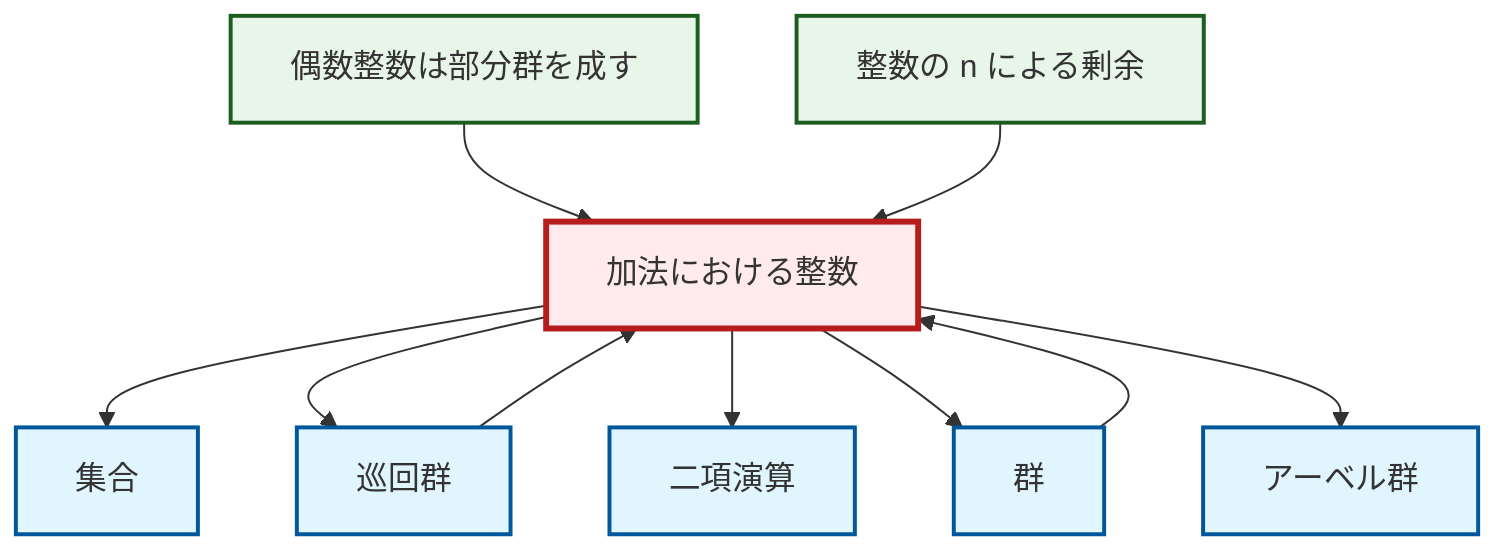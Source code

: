 graph TD
    classDef definition fill:#e1f5fe,stroke:#01579b,stroke-width:2px
    classDef theorem fill:#f3e5f5,stroke:#4a148c,stroke-width:2px
    classDef axiom fill:#fff3e0,stroke:#e65100,stroke-width:2px
    classDef example fill:#e8f5e9,stroke:#1b5e20,stroke-width:2px
    classDef current fill:#ffebee,stroke:#b71c1c,stroke-width:3px
    ex-integers-addition["加法における整数"]:::example
    def-binary-operation["二項演算"]:::definition
    def-cyclic-group["巡回群"]:::definition
    ex-quotient-integers-mod-n["整数の n による剰余"]:::example
    def-abelian-group["アーベル群"]:::definition
    def-group["群"]:::definition
    def-set["集合"]:::definition
    ex-even-integers-subgroup["偶数整数は部分群を成す"]:::example
    ex-integers-addition --> def-set
    ex-even-integers-subgroup --> ex-integers-addition
    ex-quotient-integers-mod-n --> ex-integers-addition
    def-group --> ex-integers-addition
    ex-integers-addition --> def-cyclic-group
    def-cyclic-group --> ex-integers-addition
    ex-integers-addition --> def-binary-operation
    ex-integers-addition --> def-group
    ex-integers-addition --> def-abelian-group
    class ex-integers-addition current